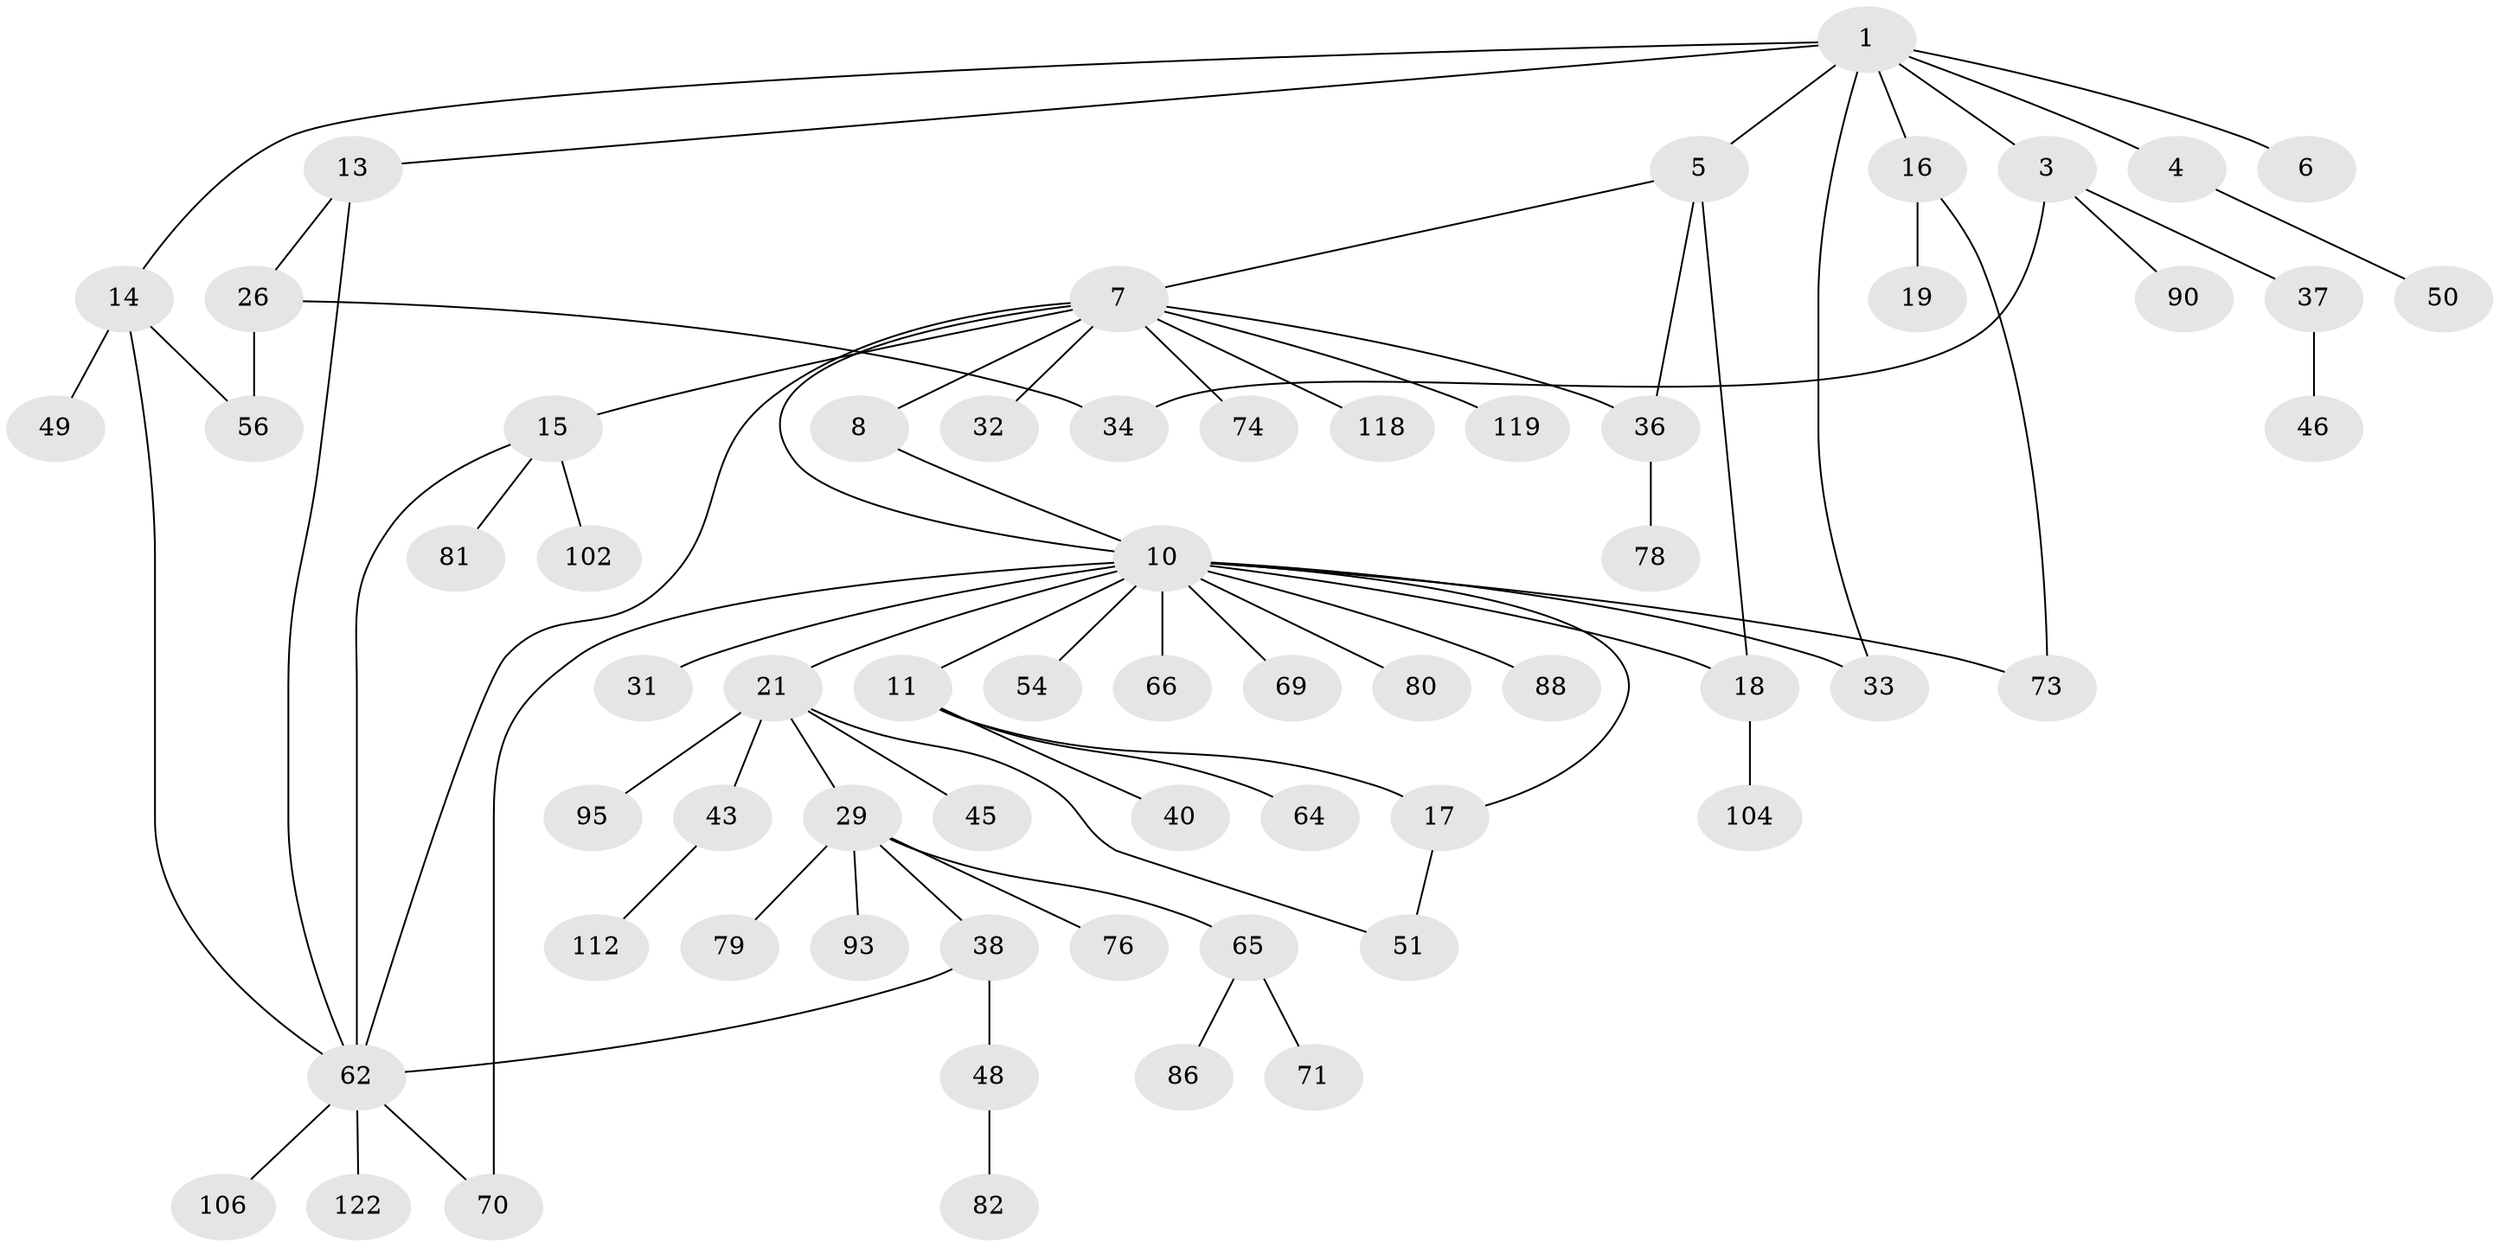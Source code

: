 // original degree distribution, {5: 0.03937007874015748, 6: 0.03937007874015748, 4: 0.07874015748031496, 2: 0.31496062992125984, 1: 0.3937007874015748, 9: 0.007874015748031496, 3: 0.12598425196850394}
// Generated by graph-tools (version 1.1) at 2025/13/03/09/25 04:13:18]
// undirected, 63 vertices, 76 edges
graph export_dot {
graph [start="1"]
  node [color=gray90,style=filled];
  1 [super="+2+113+22"];
  3;
  4;
  5;
  6;
  7 [super="+20+9"];
  8;
  10 [super="+120+59+27+12"];
  11 [super="+23"];
  13;
  14;
  15;
  16;
  17;
  18 [super="+57"];
  19 [super="+28+41"];
  21 [super="+44"];
  26 [super="+42"];
  29 [super="+61+35"];
  31;
  32 [super="+58"];
  33;
  34 [super="+52+94"];
  36 [super="+67+72"];
  37;
  38;
  40;
  43 [super="+87+89"];
  45;
  46;
  48;
  49 [super="+115"];
  50 [super="+68"];
  51 [super="+53"];
  54;
  56 [super="+108"];
  62 [super="+98+63"];
  64 [super="+99"];
  65;
  66;
  69;
  70;
  71;
  73;
  74 [super="+85"];
  76 [super="+101"];
  78 [super="+116"];
  79;
  80;
  81;
  82;
  86 [super="+109"];
  88;
  90;
  93;
  95;
  102 [super="+111"];
  104 [super="+126"];
  106;
  112 [super="+117"];
  118;
  119;
  122;
  1 -- 3;
  1 -- 16;
  1 -- 4;
  1 -- 5;
  1 -- 6;
  1 -- 13;
  1 -- 14;
  1 -- 33;
  3 -- 34;
  3 -- 37;
  3 -- 90;
  4 -- 50;
  5 -- 7;
  5 -- 36;
  5 -- 18;
  7 -- 8;
  7 -- 32;
  7 -- 74;
  7 -- 36;
  7 -- 119;
  7 -- 118;
  7 -- 15;
  7 -- 10;
  7 -- 62;
  8 -- 10;
  10 -- 11;
  10 -- 54;
  10 -- 70;
  10 -- 88;
  10 -- 33;
  10 -- 66;
  10 -- 69;
  10 -- 73;
  10 -- 80;
  10 -- 17;
  10 -- 18;
  10 -- 21;
  10 -- 31;
  11 -- 17;
  11 -- 40;
  11 -- 64;
  13 -- 26;
  13 -- 62;
  14 -- 49;
  14 -- 56;
  14 -- 62;
  15 -- 81;
  15 -- 102;
  15 -- 62;
  16 -- 19;
  16 -- 73;
  17 -- 51;
  18 -- 104;
  21 -- 29;
  21 -- 43;
  21 -- 95;
  21 -- 45;
  21 -- 51;
  26 -- 56;
  26 -- 34;
  29 -- 38;
  29 -- 65;
  29 -- 79 [weight=2];
  29 -- 93;
  29 -- 76;
  36 -- 78;
  37 -- 46;
  38 -- 48;
  38 -- 62;
  43 -- 112;
  48 -- 82;
  62 -- 70;
  62 -- 106;
  62 -- 122;
  65 -- 71;
  65 -- 86;
}
